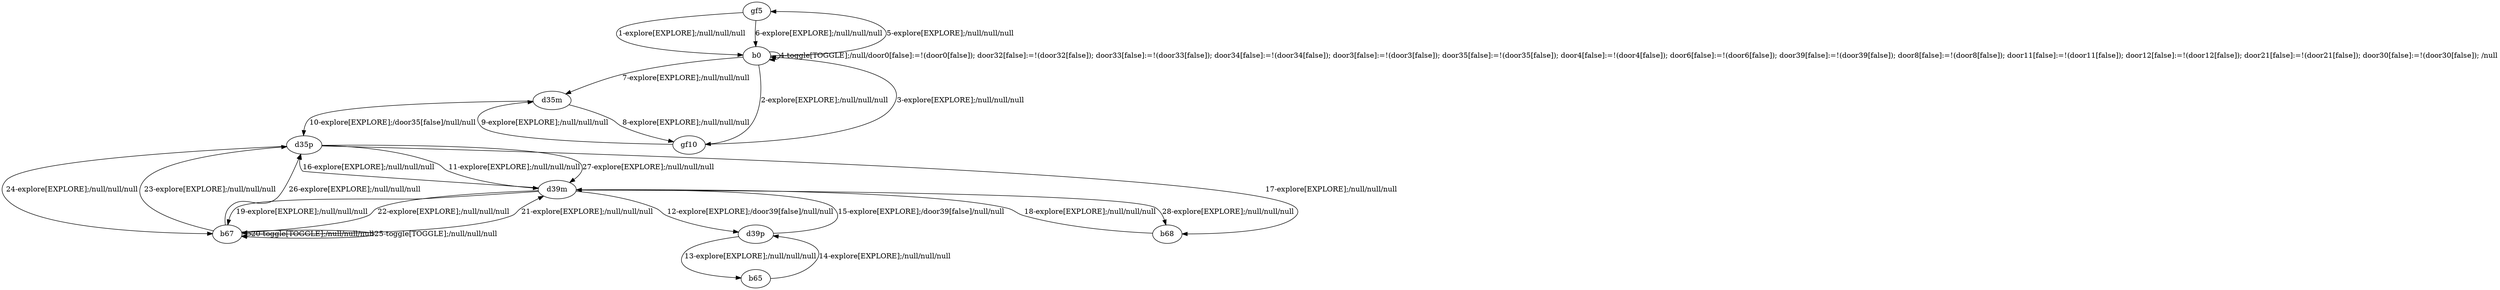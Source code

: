 # Total number of goals covered by this test: 6
# d39m --> b67
# b65 --> d39p
# d39p --> b65
# b67 --> d35p
# d39m --> d39p
# d39p --> d39m

digraph g {
"gf5" -> "b0" [label = "1-explore[EXPLORE];/null/null/null"];
"b0" -> "gf10" [label = "2-explore[EXPLORE];/null/null/null"];
"gf10" -> "b0" [label = "3-explore[EXPLORE];/null/null/null"];
"b0" -> "b0" [label = "4-toggle[TOGGLE];/null/door0[false]:=!(door0[false]); door32[false]:=!(door32[false]); door33[false]:=!(door33[false]); door34[false]:=!(door34[false]); door3[false]:=!(door3[false]); door35[false]:=!(door35[false]); door4[false]:=!(door4[false]); door6[false]:=!(door6[false]); door39[false]:=!(door39[false]); door8[false]:=!(door8[false]); door11[false]:=!(door11[false]); door12[false]:=!(door12[false]); door21[false]:=!(door21[false]); door30[false]:=!(door30[false]); /null"];
"b0" -> "gf5" [label = "5-explore[EXPLORE];/null/null/null"];
"gf5" -> "b0" [label = "6-explore[EXPLORE];/null/null/null"];
"b0" -> "d35m" [label = "7-explore[EXPLORE];/null/null/null"];
"d35m" -> "gf10" [label = "8-explore[EXPLORE];/null/null/null"];
"gf10" -> "d35m" [label = "9-explore[EXPLORE];/null/null/null"];
"d35m" -> "d35p" [label = "10-explore[EXPLORE];/door35[false]/null/null"];
"d35p" -> "d39m" [label = "11-explore[EXPLORE];/null/null/null"];
"d39m" -> "d39p" [label = "12-explore[EXPLORE];/door39[false]/null/null"];
"d39p" -> "b65" [label = "13-explore[EXPLORE];/null/null/null"];
"b65" -> "d39p" [label = "14-explore[EXPLORE];/null/null/null"];
"d39p" -> "d39m" [label = "15-explore[EXPLORE];/door39[false]/null/null"];
"d39m" -> "d35p" [label = "16-explore[EXPLORE];/null/null/null"];
"d35p" -> "b68" [label = "17-explore[EXPLORE];/null/null/null"];
"b68" -> "d39m" [label = "18-explore[EXPLORE];/null/null/null"];
"d39m" -> "b67" [label = "19-explore[EXPLORE];/null/null/null"];
"b67" -> "b67" [label = "20-toggle[TOGGLE];/null/null/null"];
"b67" -> "d39m" [label = "21-explore[EXPLORE];/null/null/null"];
"d39m" -> "b67" [label = "22-explore[EXPLORE];/null/null/null"];
"b67" -> "d35p" [label = "23-explore[EXPLORE];/null/null/null"];
"d35p" -> "b67" [label = "24-explore[EXPLORE];/null/null/null"];
"b67" -> "b67" [label = "25-toggle[TOGGLE];/null/null/null"];
"b67" -> "d35p" [label = "26-explore[EXPLORE];/null/null/null"];
"d35p" -> "d39m" [label = "27-explore[EXPLORE];/null/null/null"];
"d39m" -> "b68" [label = "28-explore[EXPLORE];/null/null/null"];
}